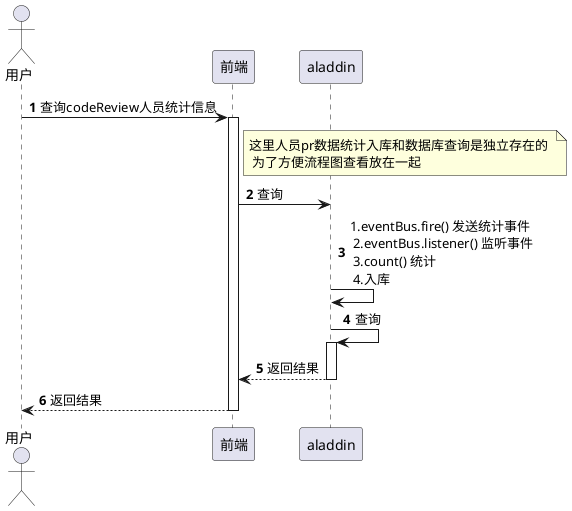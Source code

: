 @startuml

autonumber

actor "用户" as user

participant "前端" as aladdinFront

participant "aladdin" as aladdinServer



user -> aladdinFront: 查询codeReview人员统计信息
activate aladdinFront

note right of aladdinFront: 这里人员pr数据统计入库和数据库查询是独立存在的 \n 为了方便流程图查看放在一起

aladdinFront -> aladdinServer: 查询

aladdinServer -> aladdinServer: 1.eventBus.fire() 发送统计事件 \n 2.eventBus.listener() 监听事件  \n 3.count() 统计 \n 4.入库

aladdinServer -> aladdinServer: 查询
activate aladdinServer


aladdinServer --> aladdinFront: 返回结果
deactivate aladdinServer

aladdinFront --> user: 返回结果
deactivate aladdinFront


@enduml